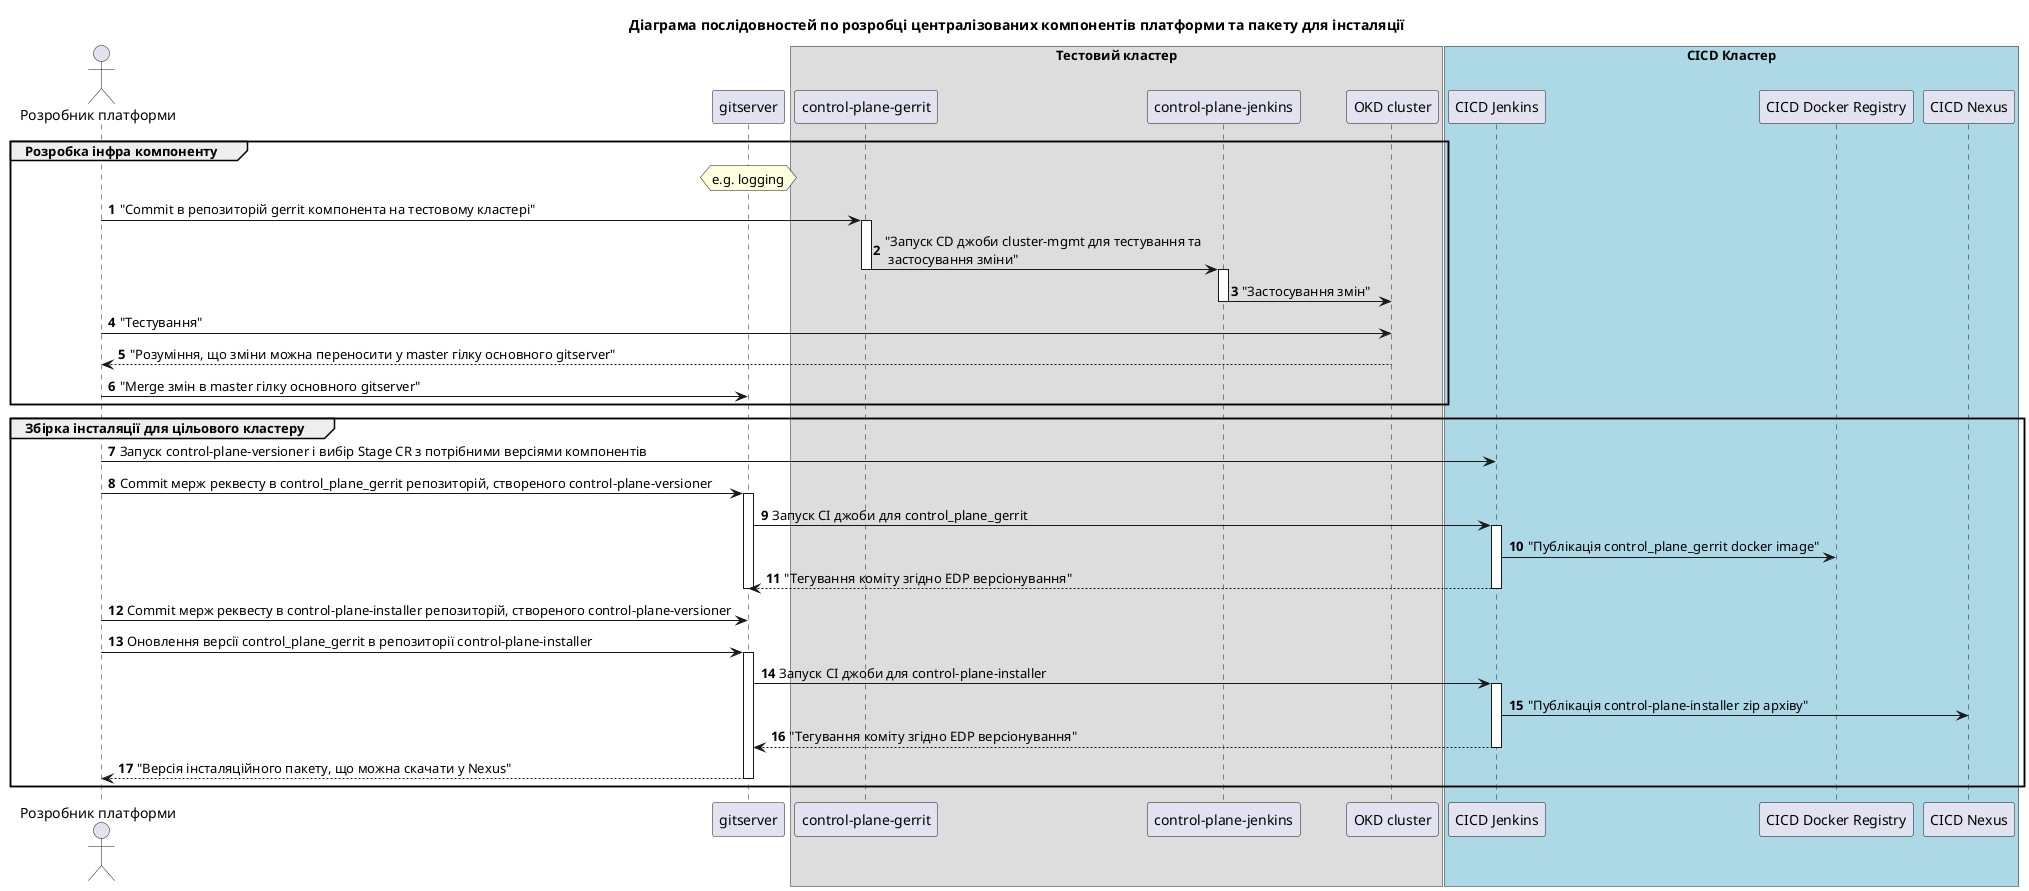 @startuml
actor "Розробник платформи" as devops order 10
participant "gitserver" as gitserver  order 30
box "Тестовий кластер"
    participant "control-plane-gerrit" as control_plane_gerrit  order 35
    participant "control-plane-jenkins" as control_plane_jenkins  order 40
    participant "OKD cluster" as test_cluster  order 50
end box
box "CICD Кластер" #LightBlue
  participant "CICD Jenkins" as cicd_jenkins  order 60
  participant "CICD Docker Registry" as cicd_docker_registry  order 70
  participant "CICD Nexus" as cicd_nexus  order 80
end box

autonumber

title Діаграма послідовностей по розробці централізованих компонентів платформи та пакету для інсталяції

group Розробка інфра компоненту
  hnote over gitserver: e.g. logging
  devops -> control_plane_gerrit: "Commit в репозиторій gerrit компонента на тестовому кластері"
  activate control_plane_gerrit
    control_plane_gerrit -> control_plane_jenkins: "Запуск CD джоби cluster-mgmt для тестування та\n застосування зміни"
  deactivate control_plane_gerrit
  activate control_plane_jenkins
    control_plane_jenkins -> test_cluster: "Застосування змін"
  deactivate control_plane_jenkins
  devops -> test_cluster: "Тестування"
  devops <-- test_cluster: "Розуміння, що зміни можна переносити у master гілку основного gitserver"
  devops -> gitserver: "Merge змін в master гілку основного gitserver"
end

group Збірка інсталяції для цільового кластеру
  devops -> cicd_jenkins: Запуск control-plane-versioner і вибір Stage CR з потрібними версіями компонентів
  devops -> gitserver: Commit мерж реквесту в control_plane_gerrit репозиторій, створеного control-plane-versioner
  activate gitserver
    gitserver -> cicd_jenkins: Запуск CI джоби для control_plane_gerrit
    activate cicd_jenkins
        cicd_jenkins -> cicd_docker_registry: "Публікація control_plane_gerrit docker image"
        gitserver <-- cicd_jenkins: "Тегування коміту згідно EDP версіонування"
    deactivate cicd_jenkins
  deactivate gitserver
  devops -> gitserver: Commit мерж реквесту в control-plane-installer репозиторій, створеного control-plane-versioner
  devops -> gitserver: Оновлення версії control_plane_gerrit в репозиторії control-plane-installer
  activate gitserver
    gitserver -> cicd_jenkins: Запуск CI джоби для control-plane-installer
    activate cicd_jenkins
      cicd_jenkins -> cicd_nexus: "Публікація control-plane-installer zip архіву"
      gitserver <-- cicd_jenkins: "Тегування коміту згідно EDP версіонування"
    deactivate cicd_jenkins
    devops <-- gitserver: "Версія інсталяційного пакету, що можна скачати у Nexus"
  deactivate gitserver
end


@enduml